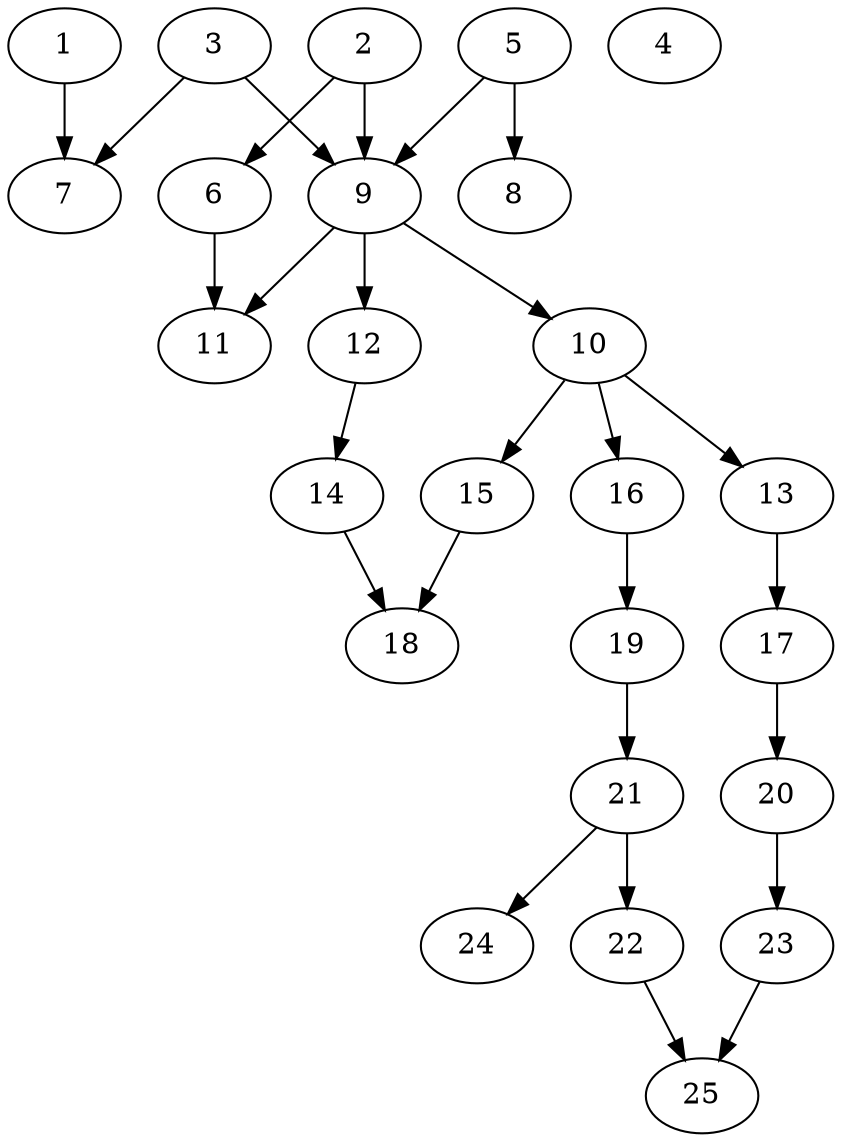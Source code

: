 // DAG automatically generated by daggen at Thu Oct  3 14:00:39 2019
// ./daggen --dot -n 25 --ccr 0.5 --fat 0.5 --regular 0.7 --density 0.5 --mindata 5242880 --maxdata 52428800 
digraph G {
  1 [size="85313536", alpha="0.01", expect_size="42656768"] 
  1 -> 7 [size ="42656768"]
  2 [size="27656192", alpha="0.04", expect_size="13828096"] 
  2 -> 6 [size ="13828096"]
  2 -> 9 [size ="13828096"]
  3 [size="17508352", alpha="0.18", expect_size="8754176"] 
  3 -> 7 [size ="8754176"]
  3 -> 9 [size ="8754176"]
  4 [size="41859072", alpha="0.09", expect_size="20929536"] 
  5 [size="11173888", alpha="0.04", expect_size="5586944"] 
  5 -> 8 [size ="5586944"]
  5 -> 9 [size ="5586944"]
  6 [size="32178176", alpha="0.00", expect_size="16089088"] 
  6 -> 11 [size ="16089088"]
  7 [size="31916032", alpha="0.13", expect_size="15958016"] 
  8 [size="67332096", alpha="0.12", expect_size="33666048"] 
  9 [size="56070144", alpha="0.03", expect_size="28035072"] 
  9 -> 10 [size ="28035072"]
  9 -> 11 [size ="28035072"]
  9 -> 12 [size ="28035072"]
  10 [size="100218880", alpha="0.05", expect_size="50109440"] 
  10 -> 13 [size ="50109440"]
  10 -> 15 [size ="50109440"]
  10 -> 16 [size ="50109440"]
  11 [size="36075520", alpha="0.11", expect_size="18037760"] 
  12 [size="40919040", alpha="0.00", expect_size="20459520"] 
  12 -> 14 [size ="20459520"]
  13 [size="58148864", alpha="0.10", expect_size="29074432"] 
  13 -> 17 [size ="29074432"]
  14 [size="47616000", alpha="0.14", expect_size="23808000"] 
  14 -> 18 [size ="23808000"]
  15 [size="89778176", alpha="0.19", expect_size="44889088"] 
  15 -> 18 [size ="44889088"]
  16 [size="15949824", alpha="0.19", expect_size="7974912"] 
  16 -> 19 [size ="7974912"]
  17 [size="18104320", alpha="0.12", expect_size="9052160"] 
  17 -> 20 [size ="9052160"]
  18 [size="78903296", alpha="0.11", expect_size="39451648"] 
  19 [size="39505920", alpha="0.13", expect_size="19752960"] 
  19 -> 21 [size ="19752960"]
  20 [size="51767296", alpha="0.15", expect_size="25883648"] 
  20 -> 23 [size ="25883648"]
  21 [size="76929024", alpha="0.13", expect_size="38464512"] 
  21 -> 22 [size ="38464512"]
  21 -> 24 [size ="38464512"]
  22 [size="36235264", alpha="0.15", expect_size="18117632"] 
  22 -> 25 [size ="18117632"]
  23 [size="37679104", alpha="0.18", expect_size="18839552"] 
  23 -> 25 [size ="18839552"]
  24 [size="85217280", alpha="0.08", expect_size="42608640"] 
  25 [size="55261184", alpha="0.18", expect_size="27630592"] 
}
